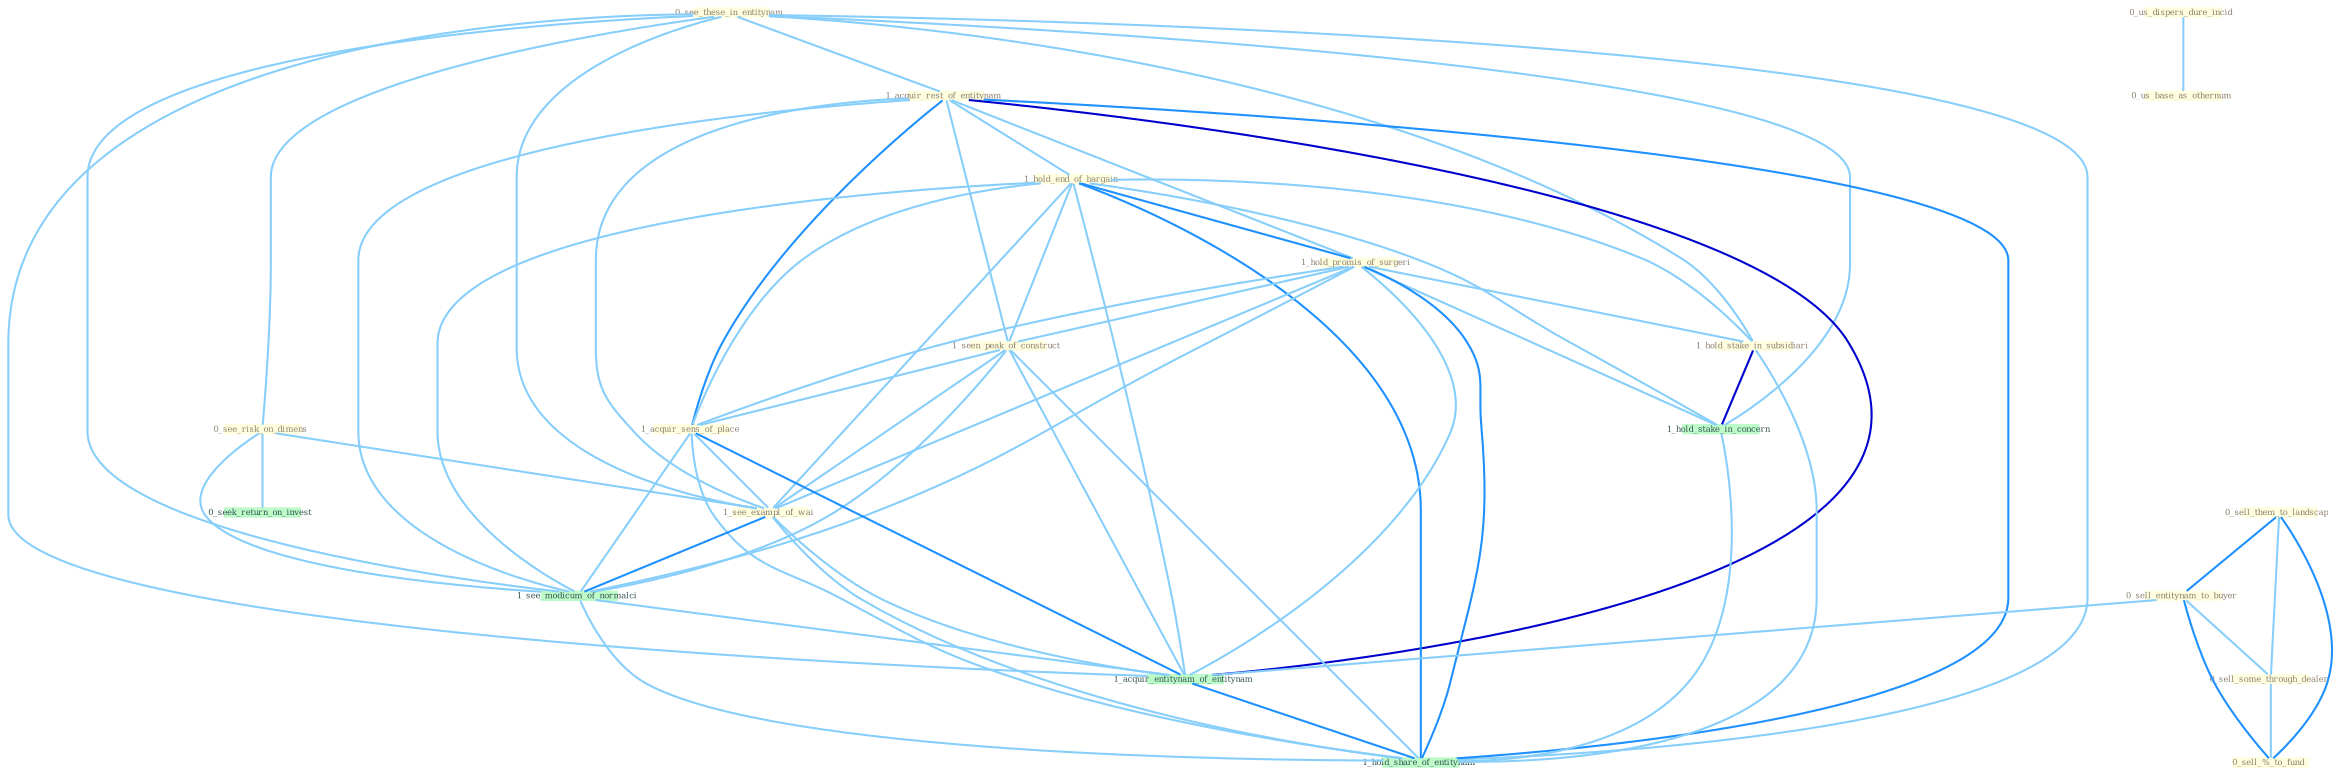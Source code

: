 Graph G{ 
    node
    [shape=polygon,style=filled,width=.5,height=.06,color="#BDFCC9",fixedsize=true,fontsize=4,
    fontcolor="#2f4f4f"];
    {node
    [color="#ffffe0", fontcolor="#8b7d6b"] "0_see_these_in_entitynam " "1_acquir_rest_of_entitynam " "0_sell_them_to_landscap " "0_us_dispers_dure_incid " "1_hold_end_of_bargain " "0_see_risk_on_dimens " "1_hold_promis_of_surgeri " "0_sell_entitynam_to_buyer " "1_seen_peak_of_construct " "1_acquir_sens_of_place " "0_us_base_as_othernum " "0_sell_some_through_dealer " "1_see_exampl_of_wai " "1_hold_stake_in_subsidiari " "0_sell_%_to_fund "}
{node [color="#fff0f5", fontcolor="#b22222"]}
edge [color="#B0E2FF"];

	"0_see_these_in_entitynam " -- "1_acquir_rest_of_entitynam " [w="1", color="#87cefa" ];
	"0_see_these_in_entitynam " -- "0_see_risk_on_dimens " [w="1", color="#87cefa" ];
	"0_see_these_in_entitynam " -- "1_see_exampl_of_wai " [w="1", color="#87cefa" ];
	"0_see_these_in_entitynam " -- "1_hold_stake_in_subsidiari " [w="1", color="#87cefa" ];
	"0_see_these_in_entitynam " -- "1_hold_stake_in_concern " [w="1", color="#87cefa" ];
	"0_see_these_in_entitynam " -- "1_see_modicum_of_normalci " [w="1", color="#87cefa" ];
	"0_see_these_in_entitynam " -- "1_acquir_entitynam_of_entitynam " [w="1", color="#87cefa" ];
	"0_see_these_in_entitynam " -- "1_hold_share_of_entitynam " [w="1", color="#87cefa" ];
	"1_acquir_rest_of_entitynam " -- "1_hold_end_of_bargain " [w="1", color="#87cefa" ];
	"1_acquir_rest_of_entitynam " -- "1_hold_promis_of_surgeri " [w="1", color="#87cefa" ];
	"1_acquir_rest_of_entitynam " -- "1_seen_peak_of_construct " [w="1", color="#87cefa" ];
	"1_acquir_rest_of_entitynam " -- "1_acquir_sens_of_place " [w="2", color="#1e90ff" , len=0.8];
	"1_acquir_rest_of_entitynam " -- "1_see_exampl_of_wai " [w="1", color="#87cefa" ];
	"1_acquir_rest_of_entitynam " -- "1_see_modicum_of_normalci " [w="1", color="#87cefa" ];
	"1_acquir_rest_of_entitynam " -- "1_acquir_entitynam_of_entitynam " [w="3", color="#0000cd" , len=0.6];
	"1_acquir_rest_of_entitynam " -- "1_hold_share_of_entitynam " [w="2", color="#1e90ff" , len=0.8];
	"0_sell_them_to_landscap " -- "0_sell_entitynam_to_buyer " [w="2", color="#1e90ff" , len=0.8];
	"0_sell_them_to_landscap " -- "0_sell_some_through_dealer " [w="1", color="#87cefa" ];
	"0_sell_them_to_landscap " -- "0_sell_%_to_fund " [w="2", color="#1e90ff" , len=0.8];
	"0_us_dispers_dure_incid " -- "0_us_base_as_othernum " [w="1", color="#87cefa" ];
	"1_hold_end_of_bargain " -- "1_hold_promis_of_surgeri " [w="2", color="#1e90ff" , len=0.8];
	"1_hold_end_of_bargain " -- "1_seen_peak_of_construct " [w="1", color="#87cefa" ];
	"1_hold_end_of_bargain " -- "1_acquir_sens_of_place " [w="1", color="#87cefa" ];
	"1_hold_end_of_bargain " -- "1_see_exampl_of_wai " [w="1", color="#87cefa" ];
	"1_hold_end_of_bargain " -- "1_hold_stake_in_subsidiari " [w="1", color="#87cefa" ];
	"1_hold_end_of_bargain " -- "1_hold_stake_in_concern " [w="1", color="#87cefa" ];
	"1_hold_end_of_bargain " -- "1_see_modicum_of_normalci " [w="1", color="#87cefa" ];
	"1_hold_end_of_bargain " -- "1_acquir_entitynam_of_entitynam " [w="1", color="#87cefa" ];
	"1_hold_end_of_bargain " -- "1_hold_share_of_entitynam " [w="2", color="#1e90ff" , len=0.8];
	"0_see_risk_on_dimens " -- "1_see_exampl_of_wai " [w="1", color="#87cefa" ];
	"0_see_risk_on_dimens " -- "0_seek_return_on_invest " [w="1", color="#87cefa" ];
	"0_see_risk_on_dimens " -- "1_see_modicum_of_normalci " [w="1", color="#87cefa" ];
	"1_hold_promis_of_surgeri " -- "1_seen_peak_of_construct " [w="1", color="#87cefa" ];
	"1_hold_promis_of_surgeri " -- "1_acquir_sens_of_place " [w="1", color="#87cefa" ];
	"1_hold_promis_of_surgeri " -- "1_see_exampl_of_wai " [w="1", color="#87cefa" ];
	"1_hold_promis_of_surgeri " -- "1_hold_stake_in_subsidiari " [w="1", color="#87cefa" ];
	"1_hold_promis_of_surgeri " -- "1_hold_stake_in_concern " [w="1", color="#87cefa" ];
	"1_hold_promis_of_surgeri " -- "1_see_modicum_of_normalci " [w="1", color="#87cefa" ];
	"1_hold_promis_of_surgeri " -- "1_acquir_entitynam_of_entitynam " [w="1", color="#87cefa" ];
	"1_hold_promis_of_surgeri " -- "1_hold_share_of_entitynam " [w="2", color="#1e90ff" , len=0.8];
	"0_sell_entitynam_to_buyer " -- "0_sell_some_through_dealer " [w="1", color="#87cefa" ];
	"0_sell_entitynam_to_buyer " -- "0_sell_%_to_fund " [w="2", color="#1e90ff" , len=0.8];
	"0_sell_entitynam_to_buyer " -- "1_acquir_entitynam_of_entitynam " [w="1", color="#87cefa" ];
	"1_seen_peak_of_construct " -- "1_acquir_sens_of_place " [w="1", color="#87cefa" ];
	"1_seen_peak_of_construct " -- "1_see_exampl_of_wai " [w="1", color="#87cefa" ];
	"1_seen_peak_of_construct " -- "1_see_modicum_of_normalci " [w="1", color="#87cefa" ];
	"1_seen_peak_of_construct " -- "1_acquir_entitynam_of_entitynam " [w="1", color="#87cefa" ];
	"1_seen_peak_of_construct " -- "1_hold_share_of_entitynam " [w="1", color="#87cefa" ];
	"1_acquir_sens_of_place " -- "1_see_exampl_of_wai " [w="1", color="#87cefa" ];
	"1_acquir_sens_of_place " -- "1_see_modicum_of_normalci " [w="1", color="#87cefa" ];
	"1_acquir_sens_of_place " -- "1_acquir_entitynam_of_entitynam " [w="2", color="#1e90ff" , len=0.8];
	"1_acquir_sens_of_place " -- "1_hold_share_of_entitynam " [w="1", color="#87cefa" ];
	"0_sell_some_through_dealer " -- "0_sell_%_to_fund " [w="1", color="#87cefa" ];
	"1_see_exampl_of_wai " -- "1_see_modicum_of_normalci " [w="2", color="#1e90ff" , len=0.8];
	"1_see_exampl_of_wai " -- "1_acquir_entitynam_of_entitynam " [w="1", color="#87cefa" ];
	"1_see_exampl_of_wai " -- "1_hold_share_of_entitynam " [w="1", color="#87cefa" ];
	"1_hold_stake_in_subsidiari " -- "1_hold_stake_in_concern " [w="3", color="#0000cd" , len=0.6];
	"1_hold_stake_in_subsidiari " -- "1_hold_share_of_entitynam " [w="1", color="#87cefa" ];
	"1_hold_stake_in_concern " -- "1_hold_share_of_entitynam " [w="1", color="#87cefa" ];
	"1_see_modicum_of_normalci " -- "1_acquir_entitynam_of_entitynam " [w="1", color="#87cefa" ];
	"1_see_modicum_of_normalci " -- "1_hold_share_of_entitynam " [w="1", color="#87cefa" ];
	"1_acquir_entitynam_of_entitynam " -- "1_hold_share_of_entitynam " [w="2", color="#1e90ff" , len=0.8];
}